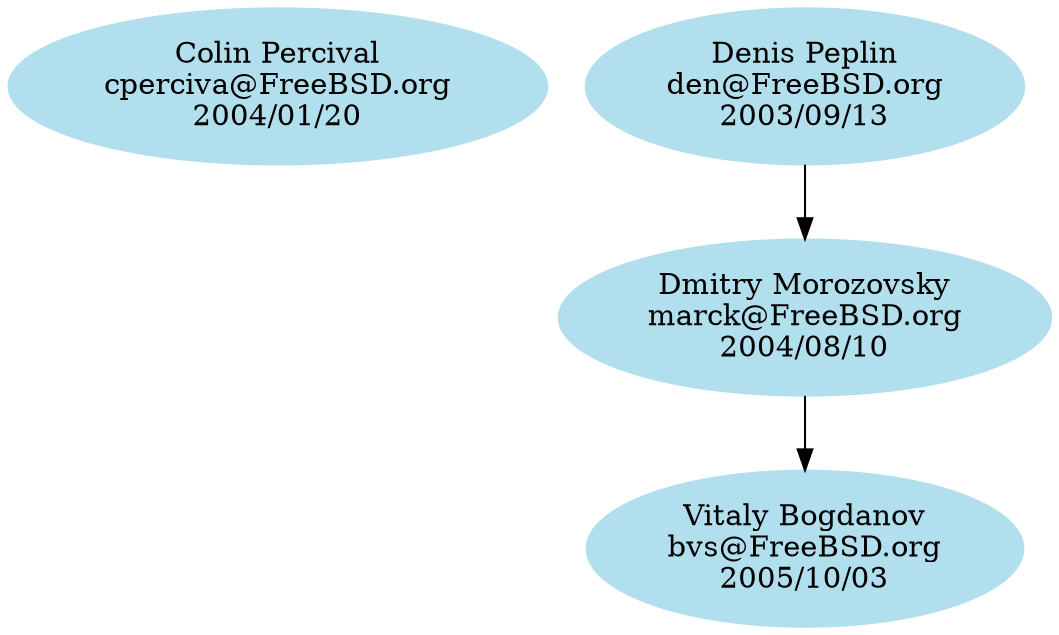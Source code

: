 # $FreeBSD$

digraph doc {

node [color=grey62, style=filled, bgcolor=black];

# Alumni go here.

node [color=lightblue2, style=filled, bgcolor=black];

# Current doc committers go here. Try to keep things sorted.

cperciva [label="Colin Percival\ncperciva@FreeBSD.org\n2004/01/20"]

bvs [label="Vitaly Bogdanov\nbvs@FreeBSD.org\n2005/10/03"]
den [label="Denis Peplin\nden@FreeBSD.org\n2003/09/13"]
marck [label="Dmitry Morozovsky\nmarck@FreeBSD.org\n2004/08/10"]

# Here are the mentor/mentee relationships.

marck -> bvs

den -> marck

}
